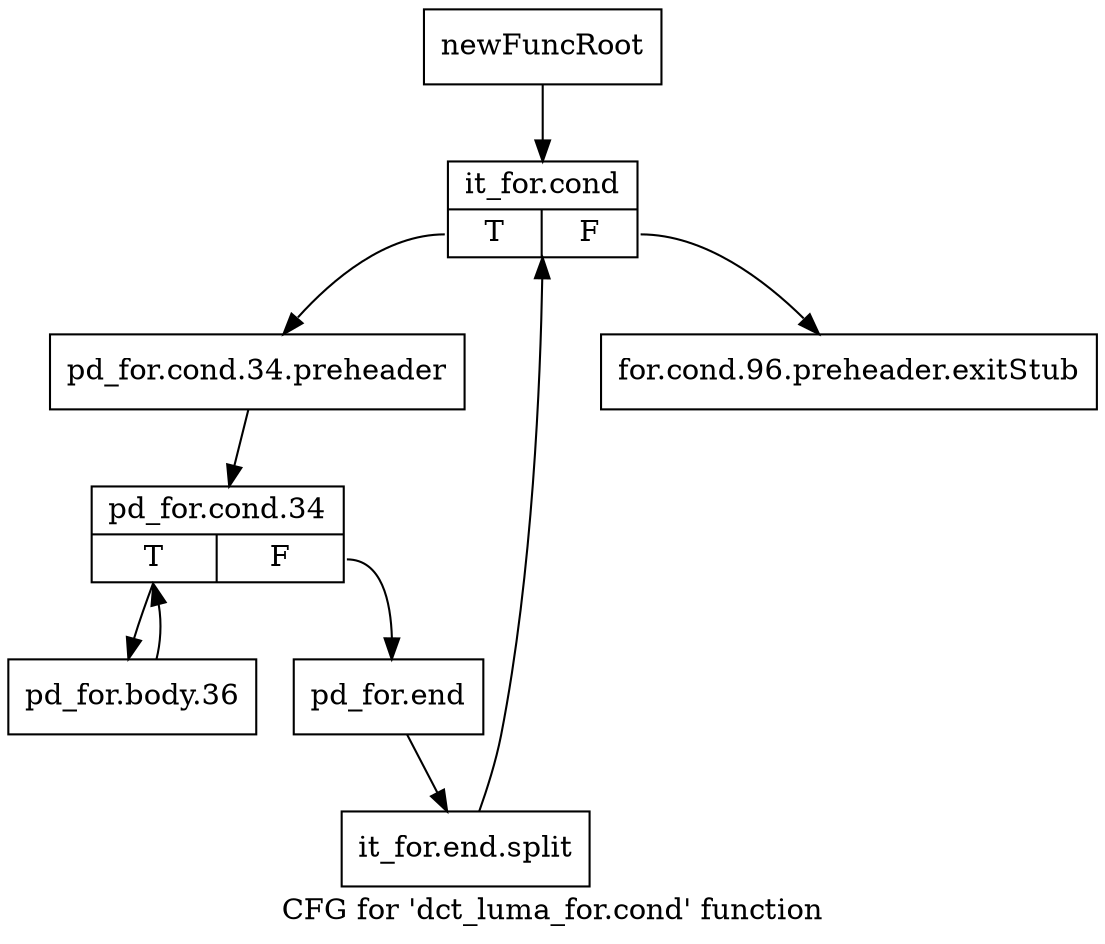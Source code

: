 digraph "CFG for 'dct_luma_for.cond' function" {
	label="CFG for 'dct_luma_for.cond' function";

	Node0x2225ce0 [shape=record,label="{newFuncRoot}"];
	Node0x2225ce0 -> Node0x2225d80;
	Node0x2225d30 [shape=record,label="{for.cond.96.preheader.exitStub}"];
	Node0x2225d80 [shape=record,label="{it_for.cond|{<s0>T|<s1>F}}"];
	Node0x2225d80:s0 -> Node0x2225dd0;
	Node0x2225d80:s1 -> Node0x2225d30;
	Node0x2225dd0 [shape=record,label="{pd_for.cond.34.preheader}"];
	Node0x2225dd0 -> Node0x2225e20;
	Node0x2225e20 [shape=record,label="{pd_for.cond.34|{<s0>T|<s1>F}}"];
	Node0x2225e20:s0 -> Node0x2225ec0;
	Node0x2225e20:s1 -> Node0x2225e70;
	Node0x2225e70 [shape=record,label="{pd_for.end}"];
	Node0x2225e70 -> Node0x370f960;
	Node0x370f960 [shape=record,label="{it_for.end.split}"];
	Node0x370f960 -> Node0x2225d80;
	Node0x2225ec0 [shape=record,label="{pd_for.body.36}"];
	Node0x2225ec0 -> Node0x2225e20;
}
